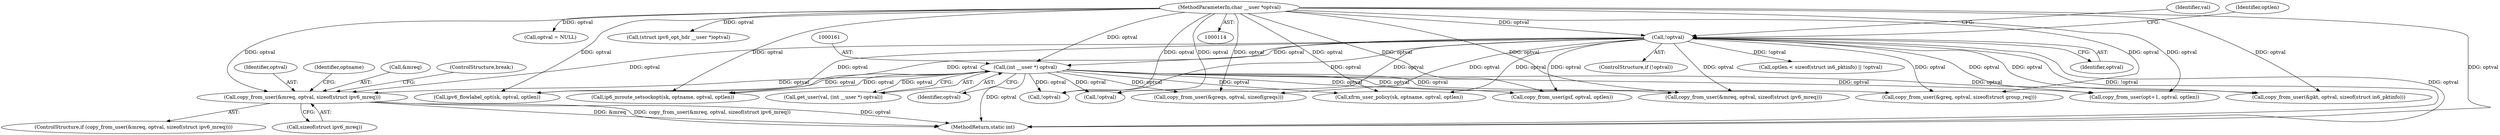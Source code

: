 digraph "0_linux_45f6fad84cc305103b28d73482b344d7f5b76f39_11@API" {
"1001446" [label="(Call,copy_from_user(&mreq, optval, sizeof(struct ipv6_mreq)))"];
"1000144" [label="(Call,!optval)"];
"1000118" [label="(MethodParameterIn,char __user *optval)"];
"1000160" [label="(Call,(int __user *) optval)"];
"1001569" [label="(Call,copy_from_user(&greqs, optval, sizeof(greqs)))"];
"1000954" [label="(Call,optlen < sizeof(struct in6_pktinfo) || !optval)"];
"1001449" [label="(Identifier,optval)"];
"1001897" [label="(Call,xfrm_user_policy(sk, optname, optval, optlen))"];
"1001876" [label="(Call,ipv6_flowlabel_opt(sk, optval, optlen))"];
"1001455" [label="(Identifier,optname)"];
"1000145" [label="(Identifier,optval)"];
"1000179" [label="(Call,ip6_mroute_setsockopt(sk, optname, optval, optlen))"];
"1000144" [label="(Call,!optval)"];
"1001446" [label="(Call,copy_from_user(&mreq, optval, sizeof(struct ipv6_mreq)))"];
"1000810" [label="(Call,optval = NULL)"];
"1000118" [label="(MethodParameterIn,char __user *optval)"];
"1002065" [label="(MethodReturn,static int)"];
"1000865" [label="(Call,(struct ipv6_opt_hdr __user *)optval)"];
"1000147" [label="(Identifier,val)"];
"1001721" [label="(Call,copy_from_user(gsf, optval, optlen))"];
"1001450" [label="(Call,sizeof(struct ipv6_mreq))"];
"1001396" [label="(Call,copy_from_user(&mreq, optval, sizeof(struct ipv6_mreq)))"];
"1001447" [label="(Call,&mreq)"];
"1000815" [label="(Call,!optval)"];
"1000158" [label="(Call,get_user(val, (int __user *) optval))"];
"1000959" [label="(Call,!optval)"];
"1001445" [label="(ControlStructure,if (copy_from_user(&mreq, optval, sizeof(struct ipv6_mreq))))"];
"1000160" [label="(Call,(int __user *) optval)"];
"1000143" [label="(ControlStructure,if (!optval))"];
"1001497" [label="(Call,copy_from_user(&greq, optval, sizeof(struct group_req)))"];
"1000162" [label="(Identifier,optval)"];
"1001099" [label="(Call,copy_from_user(opt+1, optval, optlen))"];
"1001452" [label="(ControlStructure,break;)"];
"1000963" [label="(Call,copy_from_user(&pkt, optval, sizeof(struct in6_pktinfo)))"];
"1000153" [label="(Identifier,optlen)"];
"1001446" -> "1001445"  [label="AST: "];
"1001446" -> "1001450"  [label="CFG: "];
"1001447" -> "1001446"  [label="AST: "];
"1001449" -> "1001446"  [label="AST: "];
"1001450" -> "1001446"  [label="AST: "];
"1001452" -> "1001446"  [label="CFG: "];
"1001455" -> "1001446"  [label="CFG: "];
"1001446" -> "1002065"  [label="DDG: optval"];
"1001446" -> "1002065"  [label="DDG: &mreq"];
"1001446" -> "1002065"  [label="DDG: copy_from_user(&mreq, optval, sizeof(struct ipv6_mreq))"];
"1000144" -> "1001446"  [label="DDG: optval"];
"1000160" -> "1001446"  [label="DDG: optval"];
"1000118" -> "1001446"  [label="DDG: optval"];
"1000144" -> "1000143"  [label="AST: "];
"1000144" -> "1000145"  [label="CFG: "];
"1000145" -> "1000144"  [label="AST: "];
"1000147" -> "1000144"  [label="CFG: "];
"1000153" -> "1000144"  [label="CFG: "];
"1000144" -> "1002065"  [label="DDG: !optval"];
"1000144" -> "1002065"  [label="DDG: optval"];
"1000118" -> "1000144"  [label="DDG: optval"];
"1000144" -> "1000160"  [label="DDG: optval"];
"1000144" -> "1000179"  [label="DDG: optval"];
"1000144" -> "1000815"  [label="DDG: optval"];
"1000144" -> "1000954"  [label="DDG: !optval"];
"1000144" -> "1000959"  [label="DDG: optval"];
"1000144" -> "1000963"  [label="DDG: optval"];
"1000144" -> "1001099"  [label="DDG: optval"];
"1000144" -> "1001396"  [label="DDG: optval"];
"1000144" -> "1001497"  [label="DDG: optval"];
"1000144" -> "1001569"  [label="DDG: optval"];
"1000144" -> "1001721"  [label="DDG: optval"];
"1000144" -> "1001876"  [label="DDG: optval"];
"1000144" -> "1001897"  [label="DDG: optval"];
"1000118" -> "1000114"  [label="AST: "];
"1000118" -> "1002065"  [label="DDG: optval"];
"1000118" -> "1000160"  [label="DDG: optval"];
"1000118" -> "1000179"  [label="DDG: optval"];
"1000118" -> "1000810"  [label="DDG: optval"];
"1000118" -> "1000815"  [label="DDG: optval"];
"1000118" -> "1000865"  [label="DDG: optval"];
"1000118" -> "1000959"  [label="DDG: optval"];
"1000118" -> "1000963"  [label="DDG: optval"];
"1000118" -> "1001099"  [label="DDG: optval"];
"1000118" -> "1001396"  [label="DDG: optval"];
"1000118" -> "1001497"  [label="DDG: optval"];
"1000118" -> "1001569"  [label="DDG: optval"];
"1000118" -> "1001721"  [label="DDG: optval"];
"1000118" -> "1001876"  [label="DDG: optval"];
"1000118" -> "1001897"  [label="DDG: optval"];
"1000160" -> "1000158"  [label="AST: "];
"1000160" -> "1000162"  [label="CFG: "];
"1000161" -> "1000160"  [label="AST: "];
"1000162" -> "1000160"  [label="AST: "];
"1000158" -> "1000160"  [label="CFG: "];
"1000160" -> "1002065"  [label="DDG: optval"];
"1000160" -> "1000158"  [label="DDG: optval"];
"1000160" -> "1000179"  [label="DDG: optval"];
"1000160" -> "1000815"  [label="DDG: optval"];
"1000160" -> "1000959"  [label="DDG: optval"];
"1000160" -> "1000963"  [label="DDG: optval"];
"1000160" -> "1001099"  [label="DDG: optval"];
"1000160" -> "1001396"  [label="DDG: optval"];
"1000160" -> "1001497"  [label="DDG: optval"];
"1000160" -> "1001569"  [label="DDG: optval"];
"1000160" -> "1001721"  [label="DDG: optval"];
"1000160" -> "1001876"  [label="DDG: optval"];
"1000160" -> "1001897"  [label="DDG: optval"];
}

